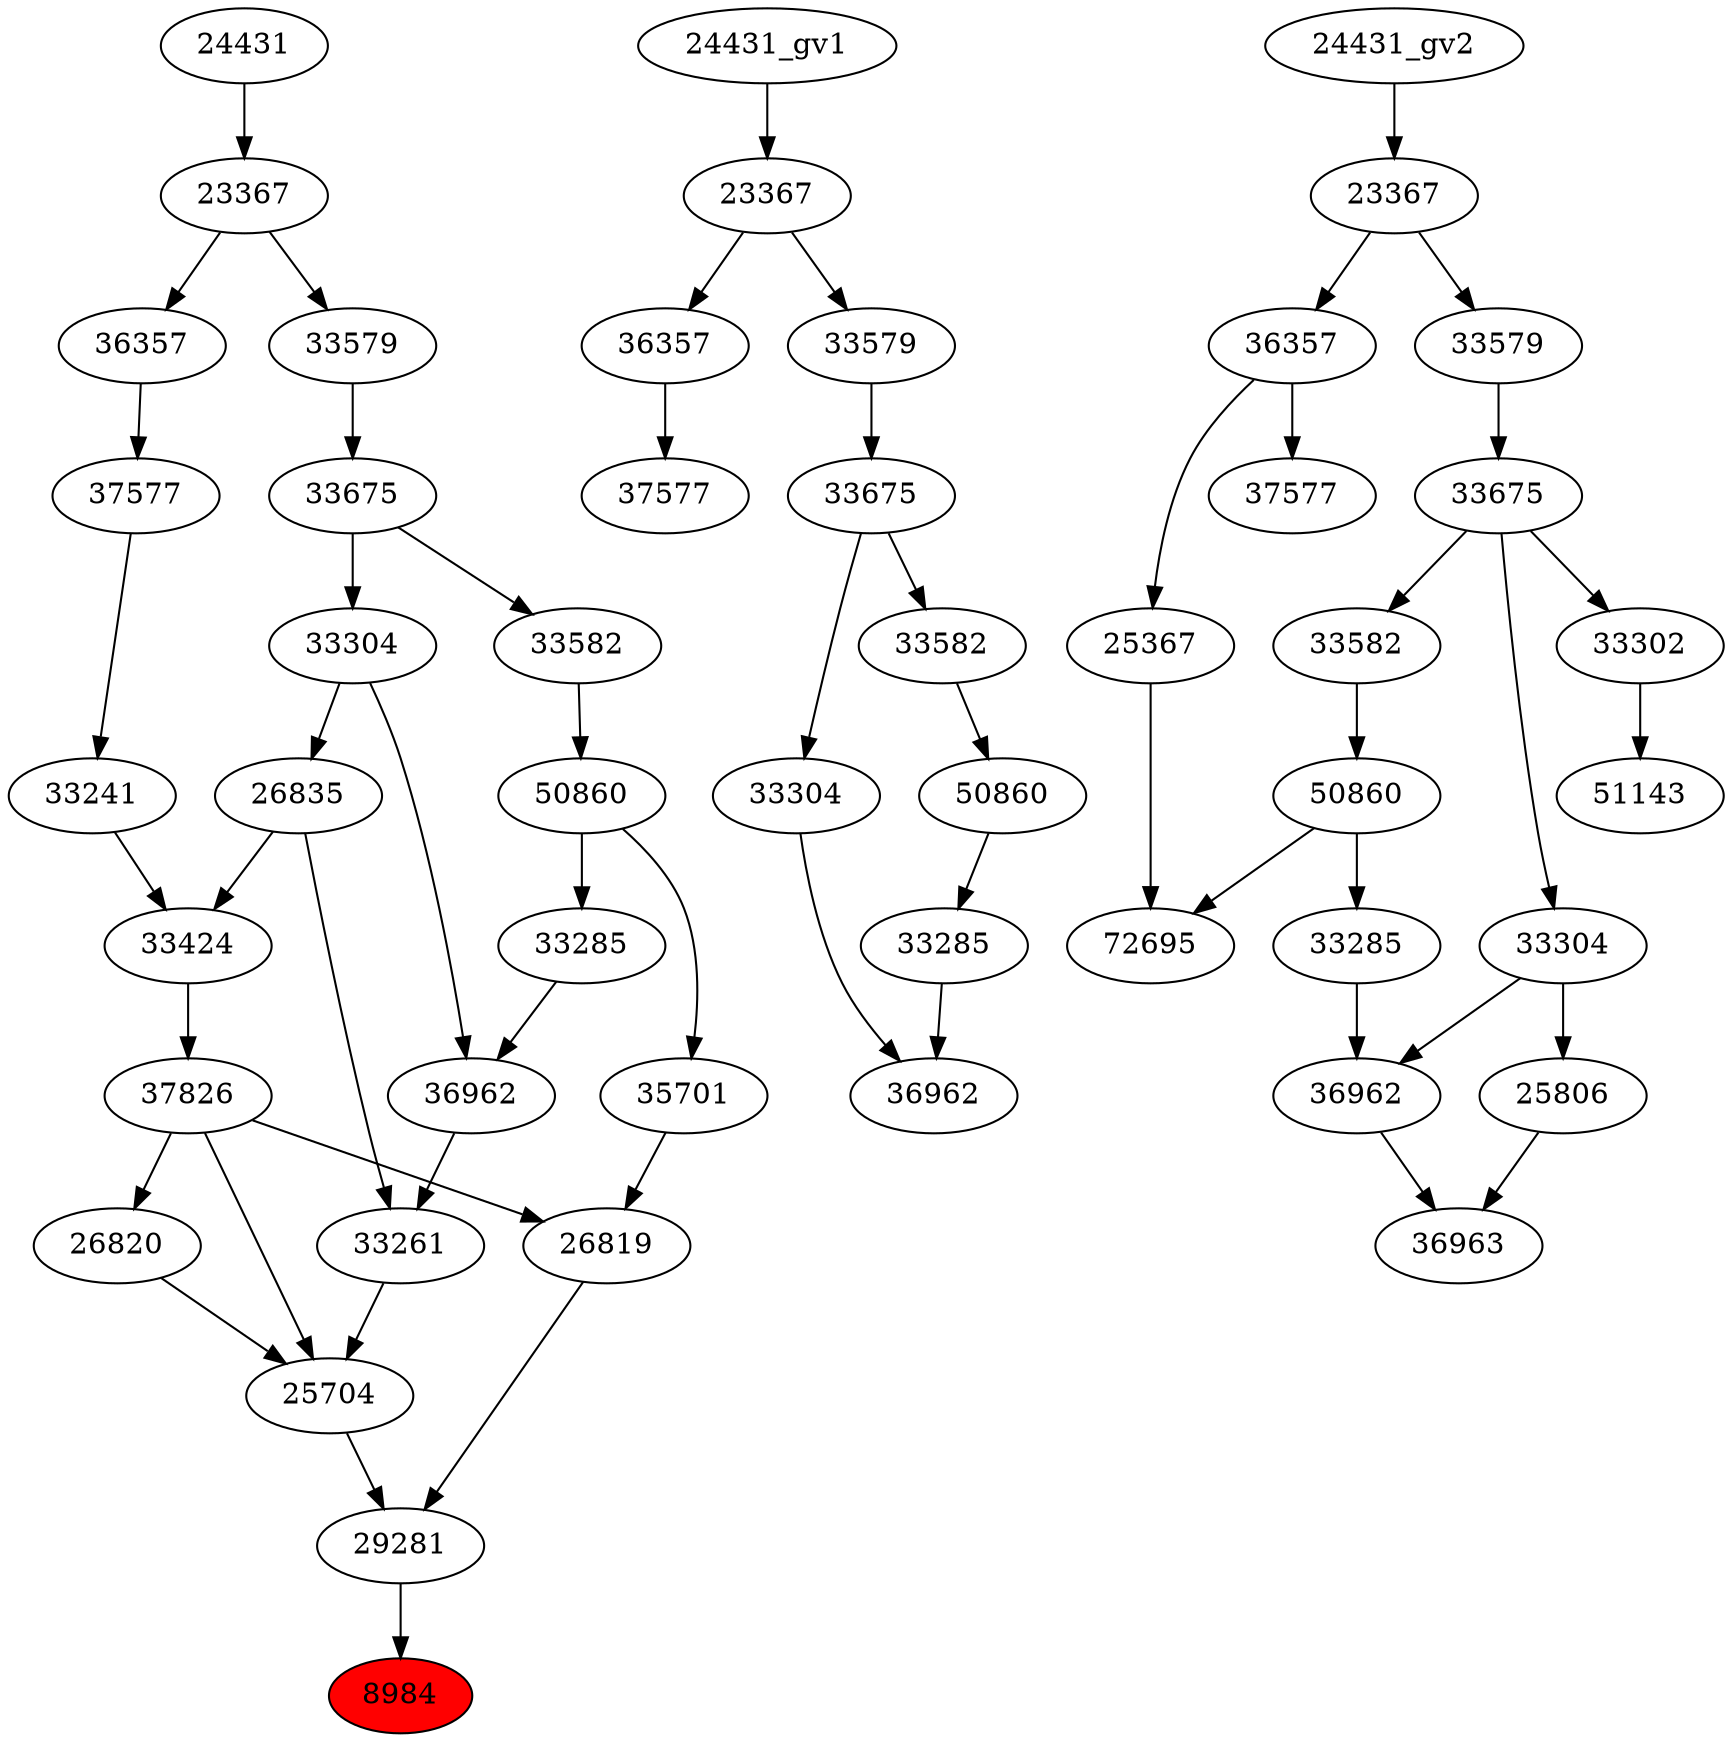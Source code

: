strict digraph root {
	node [label="\N"];
	{
		node [fillcolor="",
			label="\N",
			style=""
		];
		8984		 [fillcolor=red,
			label=8984,
			style=filled];
		29281		 [label=29281];
		29281 -> 8984;
		25704		 [label=25704];
		25704 -> 29281;
		26819		 [label=26819];
		26819 -> 29281;
		26820		 [label=26820];
		26820 -> 25704;
		37826		 [label=37826];
		37826 -> 25704;
		37826 -> 26819;
		37826 -> 26820;
		33261		 [label=33261];
		33261 -> 25704;
		35701		 [label=35701];
		35701 -> 26819;
		33424		 [label=33424];
		33424 -> 37826;
		36962		 [label=36962];
		36962 -> 33261;
		26835		 [label=26835];
		26835 -> 33261;
		26835 -> 33424;
		50860		 [label=50860];
		50860 -> 35701;
		33285		 [label=33285];
		50860 -> 33285;
		33241		 [label=33241];
		33241 -> 33424;
		33285 -> 36962;
		33304		 [label=33304];
		33304 -> 36962;
		33304 -> 26835;
		33582		 [label=33582];
		33582 -> 50860;
		37577		 [label=37577];
		37577 -> 33241;
		33675		 [label=33675];
		33675 -> 33304;
		33675 -> 33582;
		36357		 [label=36357];
		36357 -> 37577;
		33579		 [label=33579];
		33579 -> 33675;
		23367		 [label=23367];
		23367 -> 36357;
		23367 -> 33579;
		24431		 [label=24431];
		24431 -> 23367;
	}
	{
		node [label="\N"];
		"36962_gv1"		 [label=36962];
		"33285_gv1"		 [label=33285];
		"33285_gv1" -> "36962_gv1";
		"33304_gv1"		 [label=33304];
		"33304_gv1" -> "36962_gv1";
		"50860_gv1"		 [label=50860];
		"50860_gv1" -> "33285_gv1";
		"33582_gv1"		 [label=33582];
		"33582_gv1" -> "50860_gv1";
		"33675_gv1"		 [label=33675];
		"33675_gv1" -> "33304_gv1";
		"33675_gv1" -> "33582_gv1";
		"37577_gv1"		 [label=37577];
		"36357_gv1"		 [label=36357];
		"36357_gv1" -> "37577_gv1";
		"33579_gv1"		 [label=33579];
		"33579_gv1" -> "33675_gv1";
		"23367_gv1"		 [label=23367];
		"23367_gv1" -> "36357_gv1";
		"23367_gv1" -> "33579_gv1";
		"24431_gv1" -> "23367_gv1";
	}
	{
		node [label="\N"];
		36963		 [label=36963];
		"36962_gv2"		 [label=36962];
		"36962_gv2" -> 36963;
		25806		 [label=25806];
		25806 -> 36963;
		"50860_gv2"		 [label=50860];
		72695		 [label=72695];
		"50860_gv2" -> 72695;
		"33285_gv2"		 [label=33285];
		"50860_gv2" -> "33285_gv2";
		"33582_gv2"		 [label=33582];
		"33582_gv2" -> "50860_gv2";
		25367		 [label=25367];
		25367 -> 72695;
		"33285_gv2" -> "36962_gv2";
		"33304_gv2"		 [label=33304];
		"33304_gv2" -> "36962_gv2";
		"33304_gv2" -> 25806;
		"33675_gv2"		 [label=33675];
		"33675_gv2" -> "33582_gv2";
		"33675_gv2" -> "33304_gv2";
		33302		 [label=33302];
		"33675_gv2" -> 33302;
		51143		 [label=51143];
		33302 -> 51143;
		"36357_gv2"		 [label=36357];
		"36357_gv2" -> 25367;
		"37577_gv2"		 [label=37577];
		"36357_gv2" -> "37577_gv2";
		"33579_gv2"		 [label=33579];
		"33579_gv2" -> "33675_gv2";
		"23367_gv2"		 [label=23367];
		"23367_gv2" -> "36357_gv2";
		"23367_gv2" -> "33579_gv2";
		"24431_gv2" -> "23367_gv2";
	}
}
